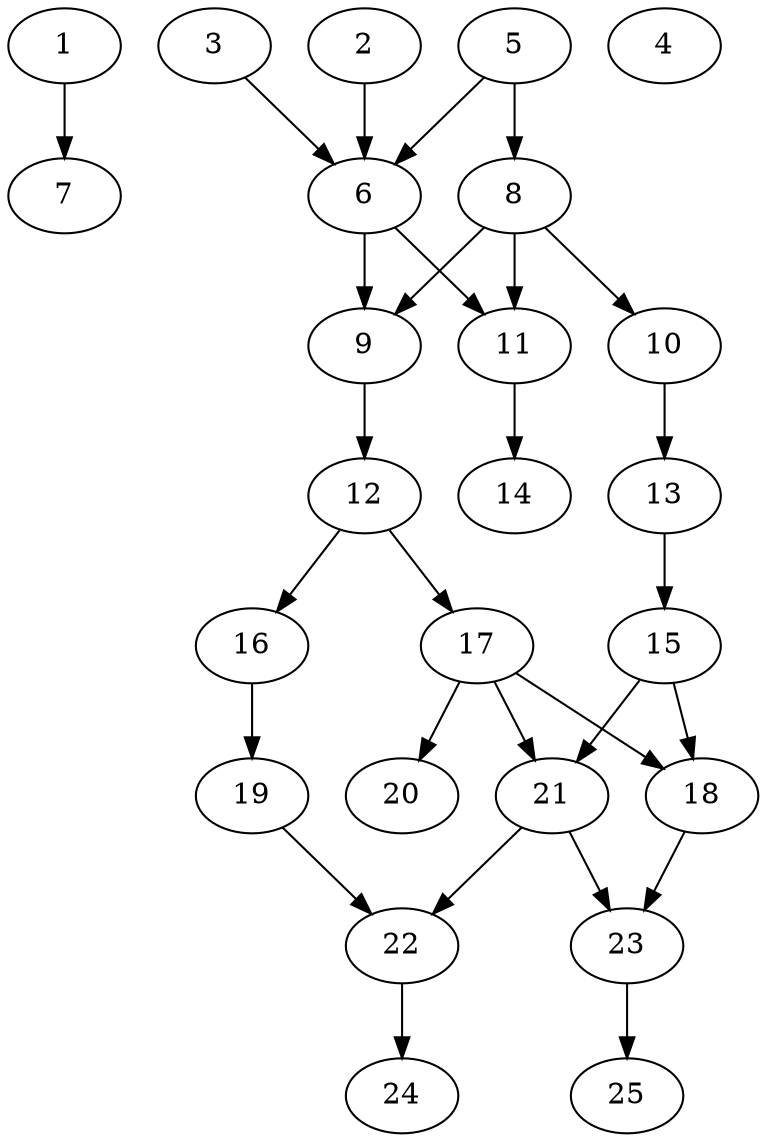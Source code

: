 // DAG automatically generated by daggen at Thu Oct  3 14:00:39 2019
// ./daggen --dot -n 25 --ccr 0.3 --fat 0.5 --regular 0.7 --density 0.5 --mindata 5242880 --maxdata 52428800 
digraph G {
  1 [size="93907627", alpha="0.18", expect_size="28172288"] 
  1 -> 7 [size ="28172288"]
  2 [size="59385173", alpha="0.10", expect_size="17815552"] 
  2 -> 6 [size ="17815552"]
  3 [size="134461440", alpha="0.17", expect_size="40338432"] 
  3 -> 6 [size ="40338432"]
  4 [size="28808533", alpha="0.11", expect_size="8642560"] 
  5 [size="64354987", alpha="0.17", expect_size="19306496"] 
  5 -> 6 [size ="19306496"]
  5 -> 8 [size ="19306496"]
  6 [size="121354240", alpha="0.11", expect_size="36406272"] 
  6 -> 9 [size ="36406272"]
  6 -> 11 [size ="36406272"]
  7 [size="68990293", alpha="0.01", expect_size="20697088"] 
  8 [size="114339840", alpha="0.00", expect_size="34301952"] 
  8 -> 9 [size ="34301952"]
  8 -> 10 [size ="34301952"]
  8 -> 11 [size ="34301952"]
  9 [size="28194133", alpha="0.07", expect_size="8458240"] 
  9 -> 12 [size ="8458240"]
  10 [size="85073920", alpha="0.07", expect_size="25522176"] 
  10 -> 13 [size ="25522176"]
  11 [size="21780480", alpha="0.12", expect_size="6534144"] 
  11 -> 14 [size ="6534144"]
  12 [size="163512320", alpha="0.05", expect_size="49053696"] 
  12 -> 16 [size ="49053696"]
  12 -> 17 [size ="49053696"]
  13 [size="84725760", alpha="0.08", expect_size="25417728"] 
  13 -> 15 [size ="25417728"]
  14 [size="58221227", alpha="0.19", expect_size="17466368"] 
  15 [size="142779733", alpha="0.18", expect_size="42833920"] 
  15 -> 18 [size ="42833920"]
  15 -> 21 [size ="42833920"]
  16 [size="119149227", alpha="0.15", expect_size="35744768"] 
  16 -> 19 [size ="35744768"]
  17 [size="46571520", alpha="0.04", expect_size="13971456"] 
  17 -> 18 [size ="13971456"]
  17 -> 20 [size ="13971456"]
  17 -> 21 [size ="13971456"]
  18 [size="55476907", alpha="0.05", expect_size="16643072"] 
  18 -> 23 [size ="16643072"]
  19 [size="59139413", alpha="0.07", expect_size="17741824"] 
  19 -> 22 [size ="17741824"]
  20 [size="116066987", alpha="0.05", expect_size="34820096"] 
  21 [size="174267733", alpha="0.14", expect_size="52280320"] 
  21 -> 22 [size ="52280320"]
  21 -> 23 [size ="52280320"]
  22 [size="108721493", alpha="0.07", expect_size="32616448"] 
  22 -> 24 [size ="32616448"]
  23 [size="148264960", alpha="0.15", expect_size="44479488"] 
  23 -> 25 [size ="44479488"]
  24 [size="55657813", alpha="0.05", expect_size="16697344"] 
  25 [size="44711253", alpha="0.01", expect_size="13413376"] 
}
